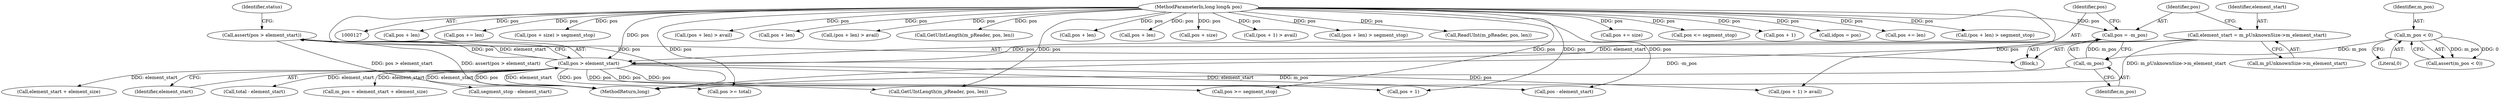 digraph "1_Android_04839626ed859623901ebd3a5fd483982186b59d_27@API" {
"1000151" [label="(Call,assert(pos > element_start))"];
"1000152" [label="(Call,pos > element_start)"];
"1000147" [label="(Call,pos = -m_pos)"];
"1000149" [label="(Call,-m_pos)"];
"1000132" [label="(Call,m_pos < 0)"];
"1000128" [label="(MethodParameterIn,long long& pos)"];
"1000142" [label="(Call,element_start = m_pUnknownSize->m_element_start)"];
"1000150" [label="(Identifier,m_pos)"];
"1000238" [label="(Call,pos + 1)"];
"1000283" [label="(Call,pos + len)"];
"1000452" [label="(Call,m_pos = element_start + element_size)"];
"1000149" [label="(Call,-m_pos)"];
"1000151" [label="(Call,assert(pos > element_start))"];
"1000147" [label="(Call,pos = -m_pos)"];
"1000153" [label="(Identifier,pos)"];
"1000339" [label="(Call,pos += len)"];
"1000430" [label="(Call,(pos + size) > segment_stop)"];
"1000387" [label="(Call,(pos + len) > avail)"];
"1000462" [label="(MethodReturn,long)"];
"1000152" [label="(Call,pos > element_start)"];
"1000380" [label="(Call,pos + len)"];
"1000282" [label="(Call,(pos + len) > avail)"];
"1000356" [label="(Call,GetUIntLength(m_pReader, pos, len))"];
"1000228" [label="(Call,segment_stop - element_start)"];
"1000275" [label="(Call,pos + len)"];
"1000159" [label="(Identifier,status)"];
"1000388" [label="(Call,pos + len)"];
"1000431" [label="(Call,pos + size)"];
"1000343" [label="(Call,(pos + 1) > avail)"];
"1000143" [label="(Identifier,element_start)"];
"1000131" [label="(Call,assert(m_pos < 0))"];
"1000132" [label="(Call,m_pos < 0)"];
"1000454" [label="(Call,element_start + element_size)"];
"1000379" [label="(Call,(pos + len) > segment_stop)"];
"1000397" [label="(Call,ReadUInt(m_pReader, pos, len))"];
"1000148" [label="(Identifier,pos)"];
"1000128" [label="(MethodParameterIn,long long& pos)"];
"1000319" [label="(Call,pos - element_start)"];
"1000133" [label="(Identifier,m_pos)"];
"1000222" [label="(Call,pos >= segment_stop)"];
"1000437" [label="(Call,pos += size)"];
"1000237" [label="(Call,(pos + 1) > avail)"];
"1000209" [label="(Call,total - element_start)"];
"1000134" [label="(Literal,0)"];
"1000445" [label="(Call,pos <= segment_stop)"];
"1000344" [label="(Call,pos + 1)"];
"1000154" [label="(Identifier,element_start)"];
"1000142" [label="(Call,element_start = m_pUnknownSize->m_element_start)"];
"1000203" [label="(Call,pos >= total)"];
"1000251" [label="(Call,GetUIntLength(m_pReader, pos, len))"];
"1000290" [label="(Call,idpos = pos)"];
"1000409" [label="(Call,pos += len)"];
"1000274" [label="(Call,(pos + len) > segment_stop)"];
"1000144" [label="(Call,m_pUnknownSize->m_element_start)"];
"1000130" [label="(Block,)"];
"1000151" -> "1000130"  [label="AST: "];
"1000151" -> "1000152"  [label="CFG: "];
"1000152" -> "1000151"  [label="AST: "];
"1000159" -> "1000151"  [label="CFG: "];
"1000151" -> "1000462"  [label="DDG: assert(pos > element_start)"];
"1000151" -> "1000462"  [label="DDG: pos > element_start"];
"1000152" -> "1000151"  [label="DDG: pos"];
"1000152" -> "1000151"  [label="DDG: element_start"];
"1000152" -> "1000154"  [label="CFG: "];
"1000153" -> "1000152"  [label="AST: "];
"1000154" -> "1000152"  [label="AST: "];
"1000152" -> "1000462"  [label="DDG: pos"];
"1000152" -> "1000462"  [label="DDG: element_start"];
"1000147" -> "1000152"  [label="DDG: pos"];
"1000128" -> "1000152"  [label="DDG: pos"];
"1000142" -> "1000152"  [label="DDG: element_start"];
"1000152" -> "1000203"  [label="DDG: pos"];
"1000152" -> "1000209"  [label="DDG: element_start"];
"1000152" -> "1000222"  [label="DDG: pos"];
"1000152" -> "1000228"  [label="DDG: element_start"];
"1000152" -> "1000237"  [label="DDG: pos"];
"1000152" -> "1000238"  [label="DDG: pos"];
"1000152" -> "1000251"  [label="DDG: pos"];
"1000152" -> "1000319"  [label="DDG: element_start"];
"1000152" -> "1000452"  [label="DDG: element_start"];
"1000152" -> "1000454"  [label="DDG: element_start"];
"1000147" -> "1000130"  [label="AST: "];
"1000147" -> "1000149"  [label="CFG: "];
"1000148" -> "1000147"  [label="AST: "];
"1000149" -> "1000147"  [label="AST: "];
"1000153" -> "1000147"  [label="CFG: "];
"1000147" -> "1000462"  [label="DDG: -m_pos"];
"1000149" -> "1000147"  [label="DDG: m_pos"];
"1000128" -> "1000147"  [label="DDG: pos"];
"1000149" -> "1000150"  [label="CFG: "];
"1000150" -> "1000149"  [label="AST: "];
"1000149" -> "1000462"  [label="DDG: m_pos"];
"1000132" -> "1000149"  [label="DDG: m_pos"];
"1000132" -> "1000131"  [label="AST: "];
"1000132" -> "1000134"  [label="CFG: "];
"1000133" -> "1000132"  [label="AST: "];
"1000134" -> "1000132"  [label="AST: "];
"1000131" -> "1000132"  [label="CFG: "];
"1000132" -> "1000131"  [label="DDG: m_pos"];
"1000132" -> "1000131"  [label="DDG: 0"];
"1000128" -> "1000127"  [label="AST: "];
"1000128" -> "1000462"  [label="DDG: pos"];
"1000128" -> "1000203"  [label="DDG: pos"];
"1000128" -> "1000222"  [label="DDG: pos"];
"1000128" -> "1000237"  [label="DDG: pos"];
"1000128" -> "1000238"  [label="DDG: pos"];
"1000128" -> "1000251"  [label="DDG: pos"];
"1000128" -> "1000274"  [label="DDG: pos"];
"1000128" -> "1000275"  [label="DDG: pos"];
"1000128" -> "1000282"  [label="DDG: pos"];
"1000128" -> "1000283"  [label="DDG: pos"];
"1000128" -> "1000290"  [label="DDG: pos"];
"1000128" -> "1000319"  [label="DDG: pos"];
"1000128" -> "1000339"  [label="DDG: pos"];
"1000128" -> "1000343"  [label="DDG: pos"];
"1000128" -> "1000344"  [label="DDG: pos"];
"1000128" -> "1000356"  [label="DDG: pos"];
"1000128" -> "1000379"  [label="DDG: pos"];
"1000128" -> "1000380"  [label="DDG: pos"];
"1000128" -> "1000387"  [label="DDG: pos"];
"1000128" -> "1000388"  [label="DDG: pos"];
"1000128" -> "1000397"  [label="DDG: pos"];
"1000128" -> "1000409"  [label="DDG: pos"];
"1000128" -> "1000430"  [label="DDG: pos"];
"1000128" -> "1000431"  [label="DDG: pos"];
"1000128" -> "1000437"  [label="DDG: pos"];
"1000128" -> "1000445"  [label="DDG: pos"];
"1000142" -> "1000130"  [label="AST: "];
"1000142" -> "1000144"  [label="CFG: "];
"1000143" -> "1000142"  [label="AST: "];
"1000144" -> "1000142"  [label="AST: "];
"1000148" -> "1000142"  [label="CFG: "];
"1000142" -> "1000462"  [label="DDG: m_pUnknownSize->m_element_start"];
}
